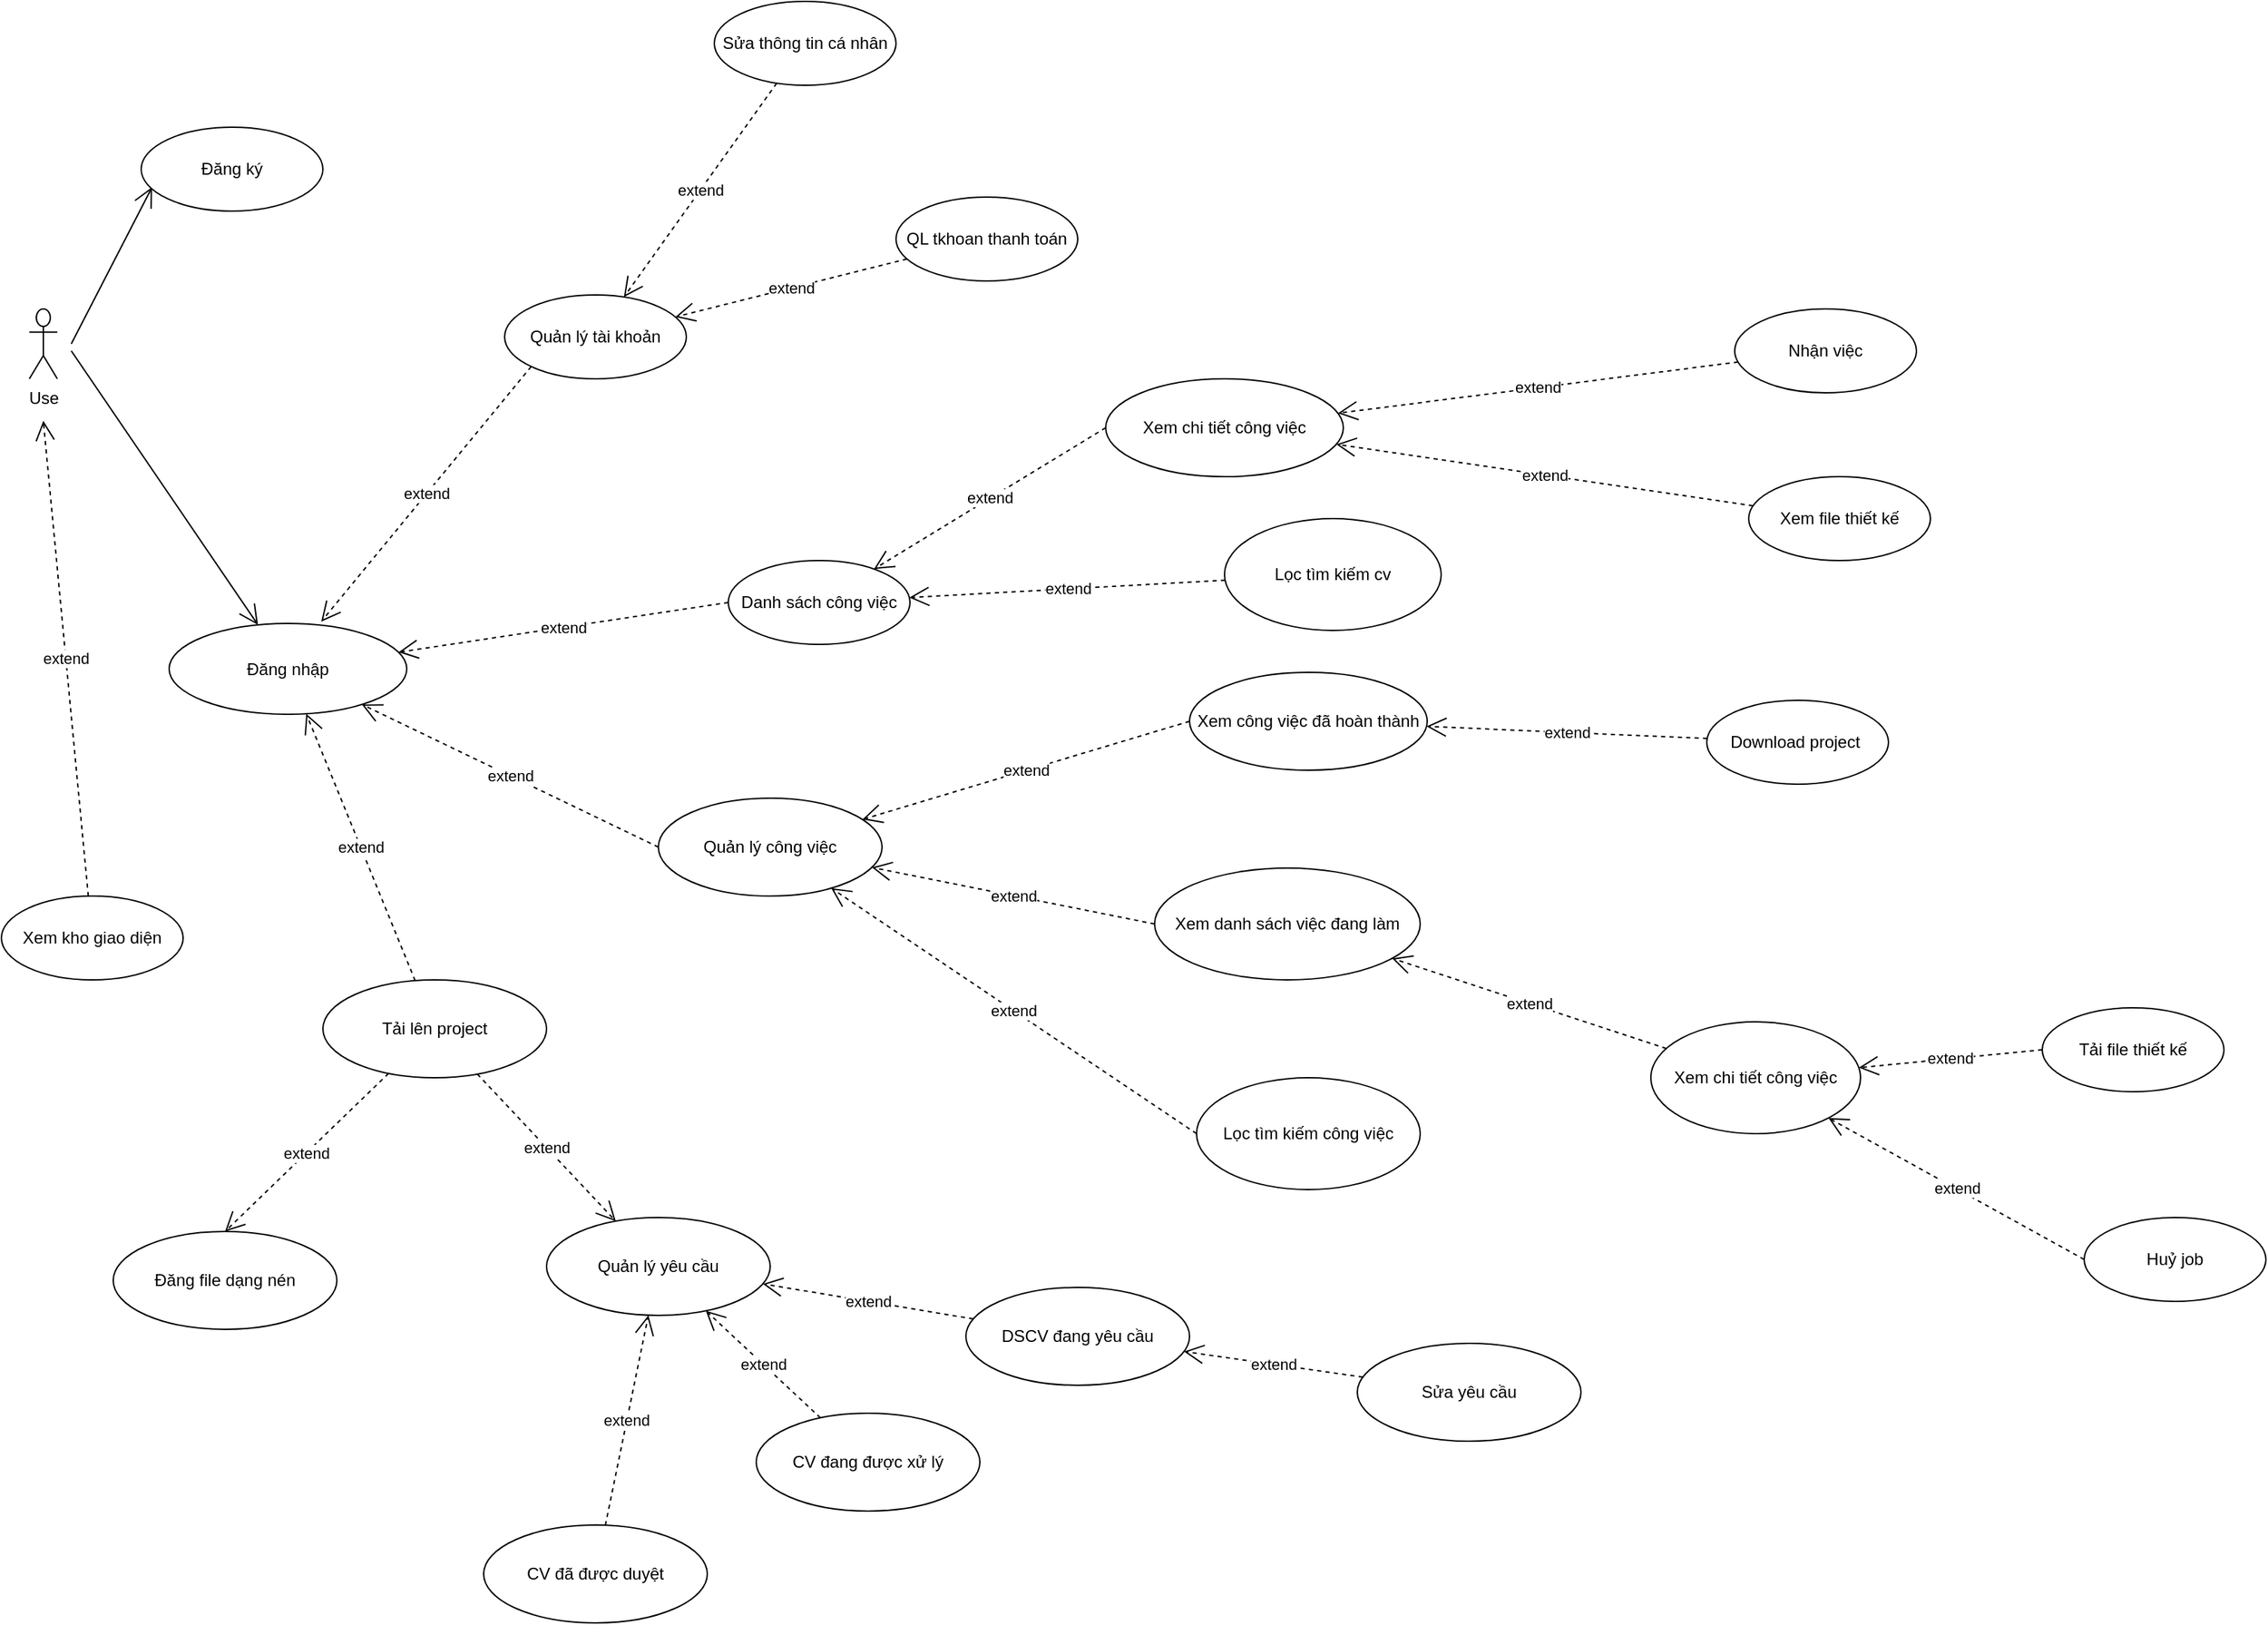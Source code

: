 <mxfile version="13.8.0" type="github">
  <diagram id="-H18s_F7PkQG1bvrdtzM" name="Page-1">
    <mxGraphModel dx="1580" dy="907" grid="1" gridSize="10" guides="1" tooltips="1" connect="1" arrows="1" fold="1" page="1" pageScale="1" pageWidth="1920" pageHeight="1200" math="0" shadow="0">
      <root>
        <mxCell id="0" />
        <mxCell id="1" parent="0" />
        <mxCell id="wraNXZqroRVsVNhuofaR-1" value="Use" style="shape=umlActor;verticalLabelPosition=bottom;verticalAlign=top;html=1;outlineConnect=0;" parent="1" vertex="1">
          <mxGeometry x="40" y="230" width="20" height="50" as="geometry" />
        </mxCell>
        <mxCell id="G6Vpepxi8D2sUCixTcSk-1" value="" style="endArrow=open;endFill=1;endSize=12;html=1;entryX=0.06;entryY=0.715;entryDx=0;entryDy=0;entryPerimeter=0;" parent="1" target="G6Vpepxi8D2sUCixTcSk-2" edge="1">
          <mxGeometry width="160" relative="1" as="geometry">
            <mxPoint x="70" y="255" as="sourcePoint" />
            <mxPoint x="120" y="200" as="targetPoint" />
          </mxGeometry>
        </mxCell>
        <mxCell id="G6Vpepxi8D2sUCixTcSk-2" value="Đăng ký" style="ellipse;whiteSpace=wrap;html=1;" parent="1" vertex="1">
          <mxGeometry x="120" y="100" width="130" height="60" as="geometry" />
        </mxCell>
        <mxCell id="G6Vpepxi8D2sUCixTcSk-3" value="Đăng nhập" style="ellipse;whiteSpace=wrap;html=1;" parent="1" vertex="1">
          <mxGeometry x="140" y="455" width="170" height="65" as="geometry" />
        </mxCell>
        <mxCell id="G6Vpepxi8D2sUCixTcSk-4" value="" style="endArrow=open;endFill=1;endSize=12;html=1;" parent="1" target="G6Vpepxi8D2sUCixTcSk-3" edge="1">
          <mxGeometry width="160" relative="1" as="geometry">
            <mxPoint x="70" y="260" as="sourcePoint" />
            <mxPoint x="136" y="195.75" as="targetPoint" />
          </mxGeometry>
        </mxCell>
        <mxCell id="G6Vpepxi8D2sUCixTcSk-7" value="Xem kho giao diện" style="ellipse;whiteSpace=wrap;html=1;" parent="1" vertex="1">
          <mxGeometry x="20" y="650" width="130" height="60" as="geometry" />
        </mxCell>
        <mxCell id="G6Vpepxi8D2sUCixTcSk-9" value="extend" style="endArrow=open;endSize=12;dashed=1;html=1;entryX=0.64;entryY=-0.02;entryDx=0;entryDy=0;exitX=0;exitY=1;exitDx=0;exitDy=0;entryPerimeter=0;" parent="1" source="G6Vpepxi8D2sUCixTcSk-10" target="G6Vpepxi8D2sUCixTcSk-3" edge="1">
          <mxGeometry width="160" relative="1" as="geometry">
            <mxPoint x="400" y="160" as="sourcePoint" />
            <mxPoint x="640" y="320" as="targetPoint" />
          </mxGeometry>
        </mxCell>
        <mxCell id="G6Vpepxi8D2sUCixTcSk-10" value="Quản lý tài khoản" style="ellipse;whiteSpace=wrap;html=1;" parent="1" vertex="1">
          <mxGeometry x="380" y="220" width="130" height="60" as="geometry" />
        </mxCell>
        <mxCell id="G6Vpepxi8D2sUCixTcSk-11" value="Danh sách công việc" style="ellipse;whiteSpace=wrap;html=1;" parent="1" vertex="1">
          <mxGeometry x="540" y="410" width="130" height="60" as="geometry" />
        </mxCell>
        <mxCell id="G6Vpepxi8D2sUCixTcSk-13" value="Quản lý công việc" style="ellipse;whiteSpace=wrap;html=1;" parent="1" vertex="1">
          <mxGeometry x="490" y="580" width="160" height="70" as="geometry" />
        </mxCell>
        <mxCell id="G6Vpepxi8D2sUCixTcSk-14" value="Xem danh sách việc đang làm" style="ellipse;whiteSpace=wrap;html=1;" parent="1" vertex="1">
          <mxGeometry x="845" y="630" width="190" height="80" as="geometry" />
        </mxCell>
        <mxCell id="G6Vpepxi8D2sUCixTcSk-15" value="Lọc tìm kiếm công việc" style="ellipse;whiteSpace=wrap;html=1;" parent="1" vertex="1">
          <mxGeometry x="875" y="780" width="160" height="80" as="geometry" />
        </mxCell>
        <mxCell id="G6Vpepxi8D2sUCixTcSk-16" value="Xem chi tiết công việc" style="ellipse;whiteSpace=wrap;html=1;" parent="1" vertex="1">
          <mxGeometry x="1200" y="740" width="150" height="80" as="geometry" />
        </mxCell>
        <mxCell id="G6Vpepxi8D2sUCixTcSk-17" value="Tải file thiết kế" style="ellipse;whiteSpace=wrap;html=1;" parent="1" vertex="1">
          <mxGeometry x="1480" y="730" width="130" height="60" as="geometry" />
        </mxCell>
        <mxCell id="G6Vpepxi8D2sUCixTcSk-19" value="Xem chi tiết công việc" style="ellipse;whiteSpace=wrap;html=1;" parent="1" vertex="1">
          <mxGeometry x="810" y="280" width="170" height="70" as="geometry" />
        </mxCell>
        <mxCell id="G6Vpepxi8D2sUCixTcSk-20" value="Lọc tìm kiếm cv" style="ellipse;whiteSpace=wrap;html=1;" parent="1" vertex="1">
          <mxGeometry x="895" y="380" width="155" height="80" as="geometry" />
        </mxCell>
        <mxCell id="G6Vpepxi8D2sUCixTcSk-21" value="Nhận việc" style="ellipse;whiteSpace=wrap;html=1;" parent="1" vertex="1">
          <mxGeometry x="1260" y="230" width="130" height="60" as="geometry" />
        </mxCell>
        <mxCell id="G6Vpepxi8D2sUCixTcSk-22" value="Xem file thiết kế" style="ellipse;whiteSpace=wrap;html=1;" parent="1" vertex="1">
          <mxGeometry x="1270" y="350" width="130" height="60" as="geometry" />
        </mxCell>
        <mxCell id="mJOtfhkhxTEN904Yoo09-1" value="extend" style="endArrow=open;endSize=12;dashed=1;html=1;exitX=0;exitY=0.5;exitDx=0;exitDy=0;" parent="1" source="G6Vpepxi8D2sUCixTcSk-11" target="G6Vpepxi8D2sUCixTcSk-3" edge="1">
          <mxGeometry width="160" relative="1" as="geometry">
            <mxPoint x="389.038" y="121.213" as="sourcePoint" />
            <mxPoint x="258.05" y="258.54" as="targetPoint" />
          </mxGeometry>
        </mxCell>
        <mxCell id="mJOtfhkhxTEN904Yoo09-2" value="extend" style="endArrow=open;endSize=12;dashed=1;html=1;exitX=0;exitY=0.5;exitDx=0;exitDy=0;" parent="1" source="G6Vpepxi8D2sUCixTcSk-13" target="G6Vpepxi8D2sUCixTcSk-3" edge="1">
          <mxGeometry width="160" relative="1" as="geometry">
            <mxPoint x="370" y="240" as="sourcePoint" />
            <mxPoint x="255.933" y="259.554" as="targetPoint" />
          </mxGeometry>
        </mxCell>
        <mxCell id="mJOtfhkhxTEN904Yoo09-3" value="extend" style="endArrow=open;endSize=12;dashed=1;html=1;exitX=0;exitY=0.5;exitDx=0;exitDy=0;" parent="1" source="G6Vpepxi8D2sUCixTcSk-19" target="G6Vpepxi8D2sUCixTcSk-11" edge="1">
          <mxGeometry width="160" relative="1" as="geometry">
            <mxPoint x="389.038" y="121.213" as="sourcePoint" />
            <mxPoint x="240.962" y="248.787" as="targetPoint" />
          </mxGeometry>
        </mxCell>
        <mxCell id="mJOtfhkhxTEN904Yoo09-5" value="extend" style="endArrow=open;endSize=12;dashed=1;html=1;exitX=0;exitY=0.5;exitDx=0;exitDy=0;" parent="1" source="G6Vpepxi8D2sUCixTcSk-14" target="G6Vpepxi8D2sUCixTcSk-13" edge="1">
          <mxGeometry width="160" relative="1" as="geometry">
            <mxPoint x="370.0" y="650" as="sourcePoint" />
            <mxPoint x="500" y="470" as="targetPoint" />
          </mxGeometry>
        </mxCell>
        <mxCell id="mJOtfhkhxTEN904Yoo09-6" value="extend" style="endArrow=open;endSize=12;dashed=1;html=1;" parent="1" source="G6Vpepxi8D2sUCixTcSk-16" target="G6Vpepxi8D2sUCixTcSk-14" edge="1">
          <mxGeometry width="160" relative="1" as="geometry">
            <mxPoint x="595" y="550" as="sourcePoint" />
            <mxPoint x="473.972" y="625.99" as="targetPoint" />
          </mxGeometry>
        </mxCell>
        <mxCell id="mJOtfhkhxTEN904Yoo09-7" value="extend" style="endArrow=open;endSize=12;dashed=1;html=1;exitX=0;exitY=0.5;exitDx=0;exitDy=0;" parent="1" source="G6Vpepxi8D2sUCixTcSk-15" target="G6Vpepxi8D2sUCixTcSk-13" edge="1">
          <mxGeometry width="160" relative="1" as="geometry">
            <mxPoint x="595.194" y="642.315" as="sourcePoint" />
            <mxPoint x="499.699" y="647.115" as="targetPoint" />
          </mxGeometry>
        </mxCell>
        <mxCell id="mJOtfhkhxTEN904Yoo09-8" value="extend" style="endArrow=open;endSize=12;dashed=1;html=1;" parent="1" source="G6Vpepxi8D2sUCixTcSk-20" target="G6Vpepxi8D2sUCixTcSk-11" edge="1">
          <mxGeometry width="160" relative="1" as="geometry">
            <mxPoint x="620" y="290" as="sourcePoint" />
            <mxPoint x="510.326" y="368.817" as="targetPoint" />
          </mxGeometry>
        </mxCell>
        <mxCell id="VaWxIrWSogGsUbdKop_V-4" value="Xem công việc đã hoàn thành" style="ellipse;whiteSpace=wrap;html=1;" vertex="1" parent="1">
          <mxGeometry x="870" y="490" width="170" height="70" as="geometry" />
        </mxCell>
        <mxCell id="VaWxIrWSogGsUbdKop_V-6" value="extend" style="endArrow=open;endSize=12;dashed=1;html=1;exitX=0;exitY=0.5;exitDx=0;exitDy=0;" edge="1" parent="1" source="VaWxIrWSogGsUbdKop_V-4" target="G6Vpepxi8D2sUCixTcSk-13">
          <mxGeometry width="160" relative="1" as="geometry">
            <mxPoint x="630.0" y="470" as="sourcePoint" />
            <mxPoint x="470" y="630" as="targetPoint" />
          </mxGeometry>
        </mxCell>
        <mxCell id="VaWxIrWSogGsUbdKop_V-7" value="Huỷ job" style="ellipse;whiteSpace=wrap;html=1;" vertex="1" parent="1">
          <mxGeometry x="1510" y="880" width="130" height="60" as="geometry" />
        </mxCell>
        <mxCell id="VaWxIrWSogGsUbdKop_V-9" value="extend" style="endArrow=open;endSize=12;dashed=1;html=1;" edge="1" parent="1" source="G6Vpepxi8D2sUCixTcSk-21" target="G6Vpepxi8D2sUCixTcSk-19">
          <mxGeometry width="160" relative="1" as="geometry">
            <mxPoint x="620" y="290" as="sourcePoint" />
            <mxPoint x="493.124" y="343.334" as="targetPoint" />
          </mxGeometry>
        </mxCell>
        <mxCell id="VaWxIrWSogGsUbdKop_V-10" value="extend" style="endArrow=open;endSize=12;dashed=1;html=1;" edge="1" parent="1" source="G6Vpepxi8D2sUCixTcSk-22" target="G6Vpepxi8D2sUCixTcSk-19">
          <mxGeometry width="160" relative="1" as="geometry">
            <mxPoint x="849.928" y="211.616" as="sourcePoint" />
            <mxPoint x="730.238" y="268.458" as="targetPoint" />
          </mxGeometry>
        </mxCell>
        <mxCell id="VaWxIrWSogGsUbdKop_V-11" value="extend" style="endArrow=open;endSize=12;dashed=1;html=1;" edge="1" parent="1" source="G6Vpepxi8D2sUCixTcSk-7">
          <mxGeometry width="160" relative="1" as="geometry">
            <mxPoint x="340" y="655" as="sourcePoint" />
            <mxPoint x="50" y="310" as="targetPoint" />
          </mxGeometry>
        </mxCell>
        <mxCell id="VaWxIrWSogGsUbdKop_V-12" value="extend" style="endArrow=open;endSize=12;dashed=1;html=1;exitX=0;exitY=0.5;exitDx=0;exitDy=0;" edge="1" parent="1" source="G6Vpepxi8D2sUCixTcSk-17" target="G6Vpepxi8D2sUCixTcSk-16">
          <mxGeometry width="160" relative="1" as="geometry">
            <mxPoint x="840" y="290" as="sourcePoint" />
            <mxPoint x="750" y="290" as="targetPoint" />
          </mxGeometry>
        </mxCell>
        <mxCell id="VaWxIrWSogGsUbdKop_V-13" value="extend" style="endArrow=open;endSize=12;dashed=1;html=1;exitX=0;exitY=0.5;exitDx=0;exitDy=0;" edge="1" parent="1" source="VaWxIrWSogGsUbdKop_V-7" target="G6Vpepxi8D2sUCixTcSk-16">
          <mxGeometry width="160" relative="1" as="geometry">
            <mxPoint x="870" y="610" as="sourcePoint" />
            <mxPoint x="773.277" y="633.448" as="targetPoint" />
          </mxGeometry>
        </mxCell>
        <mxCell id="VaWxIrWSogGsUbdKop_V-14" value="Download project&amp;nbsp;" style="ellipse;whiteSpace=wrap;html=1;" vertex="1" parent="1">
          <mxGeometry x="1240" y="510" width="130" height="60" as="geometry" />
        </mxCell>
        <mxCell id="VaWxIrWSogGsUbdKop_V-15" value="extend" style="endArrow=open;endSize=12;dashed=1;html=1;" edge="1" parent="1" source="VaWxIrWSogGsUbdKop_V-14" target="VaWxIrWSogGsUbdKop_V-4">
          <mxGeometry width="160" relative="1" as="geometry">
            <mxPoint x="840" y="290" as="sourcePoint" />
            <mxPoint x="750" y="290" as="targetPoint" />
          </mxGeometry>
        </mxCell>
        <mxCell id="VaWxIrWSogGsUbdKop_V-17" value="Sửa thông tin cá nhân" style="ellipse;whiteSpace=wrap;html=1;" vertex="1" parent="1">
          <mxGeometry x="530" y="10" width="130" height="60" as="geometry" />
        </mxCell>
        <mxCell id="VaWxIrWSogGsUbdKop_V-18" value="extend" style="endArrow=open;endSize=12;dashed=1;html=1;" edge="1" parent="1" source="VaWxIrWSogGsUbdKop_V-17" target="G6Vpepxi8D2sUCixTcSk-10">
          <mxGeometry width="160" relative="1" as="geometry">
            <mxPoint x="540" y="280" as="sourcePoint" />
            <mxPoint x="439.918" y="328.316" as="targetPoint" />
          </mxGeometry>
        </mxCell>
        <mxCell id="VaWxIrWSogGsUbdKop_V-19" value="QL tkhoan thanh toán" style="ellipse;whiteSpace=wrap;html=1;" vertex="1" parent="1">
          <mxGeometry x="660" y="150" width="130" height="60" as="geometry" />
        </mxCell>
        <mxCell id="VaWxIrWSogGsUbdKop_V-20" value="extend" style="endArrow=open;endSize=12;dashed=1;html=1;" edge="1" parent="1" source="VaWxIrWSogGsUbdKop_V-19" target="G6Vpepxi8D2sUCixTcSk-10">
          <mxGeometry width="160" relative="1" as="geometry">
            <mxPoint x="559.928" y="71.616" as="sourcePoint" />
            <mxPoint x="440.238" y="128.458" as="targetPoint" />
          </mxGeometry>
        </mxCell>
        <mxCell id="VaWxIrWSogGsUbdKop_V-21" value="Tải lên project" style="ellipse;whiteSpace=wrap;html=1;" vertex="1" parent="1">
          <mxGeometry x="250" y="710" width="160" height="70" as="geometry" />
        </mxCell>
        <mxCell id="VaWxIrWSogGsUbdKop_V-22" value="extend" style="endArrow=open;endSize=12;dashed=1;html=1;" edge="1" parent="1" source="VaWxIrWSogGsUbdKop_V-21" target="G6Vpepxi8D2sUCixTcSk-3">
          <mxGeometry width="160" relative="1" as="geometry">
            <mxPoint x="330.0" y="490" as="sourcePoint" />
            <mxPoint x="220.962" y="401.213" as="targetPoint" />
          </mxGeometry>
        </mxCell>
        <mxCell id="VaWxIrWSogGsUbdKop_V-24" value="Quản lý yêu cầu" style="ellipse;whiteSpace=wrap;html=1;" vertex="1" parent="1">
          <mxGeometry x="410" y="880" width="160" height="70" as="geometry" />
        </mxCell>
        <mxCell id="VaWxIrWSogGsUbdKop_V-25" value="extend" style="endArrow=open;endSize=12;dashed=1;html=1;" edge="1" parent="1" source="VaWxIrWSogGsUbdKop_V-21" target="VaWxIrWSogGsUbdKop_V-24">
          <mxGeometry width="160" relative="1" as="geometry">
            <mxPoint x="325.962" y="720.543" as="sourcePoint" />
            <mxPoint x="248.136" y="529.61" as="targetPoint" />
          </mxGeometry>
        </mxCell>
        <mxCell id="VaWxIrWSogGsUbdKop_V-26" value="Đăng file dạng nén" style="ellipse;whiteSpace=wrap;html=1;" vertex="1" parent="1">
          <mxGeometry x="100" y="890" width="160" height="70" as="geometry" />
        </mxCell>
        <mxCell id="VaWxIrWSogGsUbdKop_V-27" value="extend" style="endArrow=open;endSize=12;dashed=1;html=1;entryX=0.5;entryY=0;entryDx=0;entryDy=0;" edge="1" parent="1" source="VaWxIrWSogGsUbdKop_V-21" target="VaWxIrWSogGsUbdKop_V-26">
          <mxGeometry width="160" relative="1" as="geometry">
            <mxPoint x="355.525" y="789.335" as="sourcePoint" />
            <mxPoint x="414.547" y="920.659" as="targetPoint" />
          </mxGeometry>
        </mxCell>
        <mxCell id="VaWxIrWSogGsUbdKop_V-28" value="CV đã được duyệt" style="ellipse;whiteSpace=wrap;html=1;" vertex="1" parent="1">
          <mxGeometry x="365" y="1100" width="160" height="70" as="geometry" />
        </mxCell>
        <mxCell id="VaWxIrWSogGsUbdKop_V-29" value="CV đang được xử lý" style="ellipse;whiteSpace=wrap;html=1;" vertex="1" parent="1">
          <mxGeometry x="560" y="1020" width="160" height="70" as="geometry" />
        </mxCell>
        <mxCell id="VaWxIrWSogGsUbdKop_V-30" value="DSCV đang yêu cầu" style="ellipse;whiteSpace=wrap;html=1;" vertex="1" parent="1">
          <mxGeometry x="710" y="930" width="160" height="70" as="geometry" />
        </mxCell>
        <mxCell id="VaWxIrWSogGsUbdKop_V-31" value="extend" style="endArrow=open;endSize=12;dashed=1;html=1;" edge="1" parent="1" source="VaWxIrWSogGsUbdKop_V-30" target="VaWxIrWSogGsUbdKop_V-24">
          <mxGeometry width="160" relative="1" as="geometry">
            <mxPoint x="885" y="830" as="sourcePoint" />
            <mxPoint x="623.677" y="654.323" as="targetPoint" />
          </mxGeometry>
        </mxCell>
        <mxCell id="VaWxIrWSogGsUbdKop_V-32" value="extend" style="endArrow=open;endSize=12;dashed=1;html=1;" edge="1" parent="1" source="VaWxIrWSogGsUbdKop_V-29" target="VaWxIrWSogGsUbdKop_V-24">
          <mxGeometry width="160" relative="1" as="geometry">
            <mxPoint x="695.887" y="939.803" as="sourcePoint" />
            <mxPoint x="578.912" y="930.754" as="targetPoint" />
          </mxGeometry>
        </mxCell>
        <mxCell id="VaWxIrWSogGsUbdKop_V-33" value="extend" style="endArrow=open;endSize=12;dashed=1;html=1;" edge="1" parent="1" source="VaWxIrWSogGsUbdKop_V-28" target="VaWxIrWSogGsUbdKop_V-24">
          <mxGeometry width="160" relative="1" as="geometry">
            <mxPoint x="615.823" y="1033.355" as="sourcePoint" />
            <mxPoint x="533.955" y="956.691" as="targetPoint" />
          </mxGeometry>
        </mxCell>
        <mxCell id="VaWxIrWSogGsUbdKop_V-34" value="Sửa yêu cầu" style="ellipse;whiteSpace=wrap;html=1;" vertex="1" parent="1">
          <mxGeometry x="990" y="970" width="160" height="70" as="geometry" />
        </mxCell>
        <mxCell id="VaWxIrWSogGsUbdKop_V-35" value="extend" style="endArrow=open;endSize=12;dashed=1;html=1;" edge="1" parent="1" source="VaWxIrWSogGsUbdKop_V-34" target="VaWxIrWSogGsUbdKop_V-30">
          <mxGeometry width="160" relative="1" as="geometry">
            <mxPoint x="695.959" y="939.596" as="sourcePoint" />
            <mxPoint x="840" y="931" as="targetPoint" />
          </mxGeometry>
        </mxCell>
      </root>
    </mxGraphModel>
  </diagram>
</mxfile>

